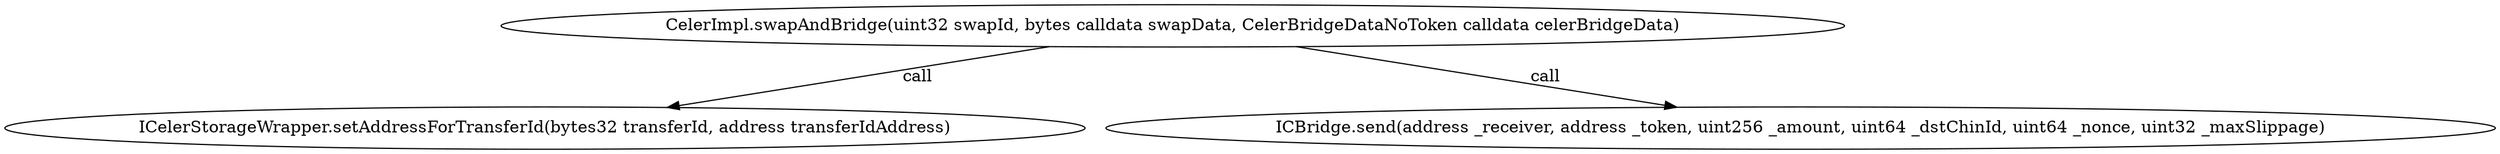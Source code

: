 digraph "" {
	graph [bb="0,0,1767.8,124.8"];
	node [label="\N"];
	"CelerImpl.swapAndBridge(uint32 swapId, bytes calldata swapData, CelerBridgeDataNoToken calldata celerBridgeData)"	 [height=0.5,
		pos="825.15,106.8",
		width=13.326];
	"ICelerStorageWrapper.setAddressForTransferId(bytes32 transferId, address transferIdAddress)"	 [height=0.5,
		pos="379.15,18",
		width=10.532];
	"CelerImpl.swapAndBridge(uint32 swapId, bytes calldata swapData, CelerBridgeDataNoToken calldata celerBridgeData)" -> "ICelerStorageWrapper.setAddressForTransferId(bytes32 transferId, address transferIdAddress)" [key=call,
	label=" call",
	lp="654.01,62.4",
	pos="e,467.15,35.52 736.24,89.097 661.45,74.207 554.67,52.945 477.38,37.556"];
"ICBridge.send(address _receiver, address _token, uint256 _amount, uint64 _dstChinId, uint64 _nonce, uint32 _maxSlippage)" [height=0.5,
	pos="1272.2,18",
	width=13.769];
"CelerImpl.swapAndBridge(uint32 swapId, bytes calldata swapData, CelerBridgeDataNoToken calldata celerBridgeData)" -> "ICBridge.send(address _receiver, address _token, uint256 _amount, uint64 _dstChinId, uint64 _nonce, uint32 _maxSlippage)" [key=call,
label=" call",
lp="1101,62.4",
pos="e,1182.8,35.747 914.27,89.097 988.86,74.279 1095.2,53.153 1172.6,37.782"];
}
